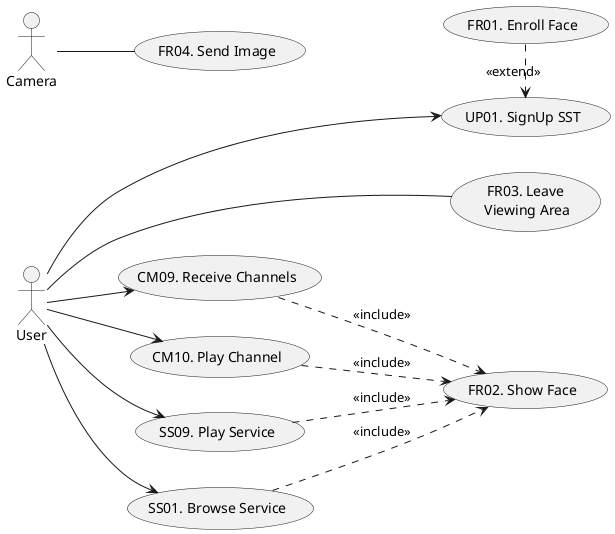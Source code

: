 @startuml
skinparam shadowing false
left to right direction

' Face Recognition -> FR
(FR01. Enroll Face) as FR01
(FR02. Show Face) as FR02
(FR03. Leave\n Viewing Area) as FR03
(FR04. Send Image) as FR04

(CM09. Receive Channels) as CM09

(UP01. SignUp SST) as UP01

(CM10. Play Channel) as CM10

(SS09. Play Service) as SS09

(SS01. Browse Service) as SS01

FR01 .> UP01 : <<extend>>
CM09 ..> FR02 : <<include>>
CM10 ..> FR02 : <<include>>

SS09 ..> FR02 : <<include>>
SS01 ..> FR02 : <<include>>

:Camera: -- FR04

:User: --- FR03
:User: --> CM09
:User: --> CM10
:User: --> SS09
:User: --> SS01
:User: ---> UP01

@enduml